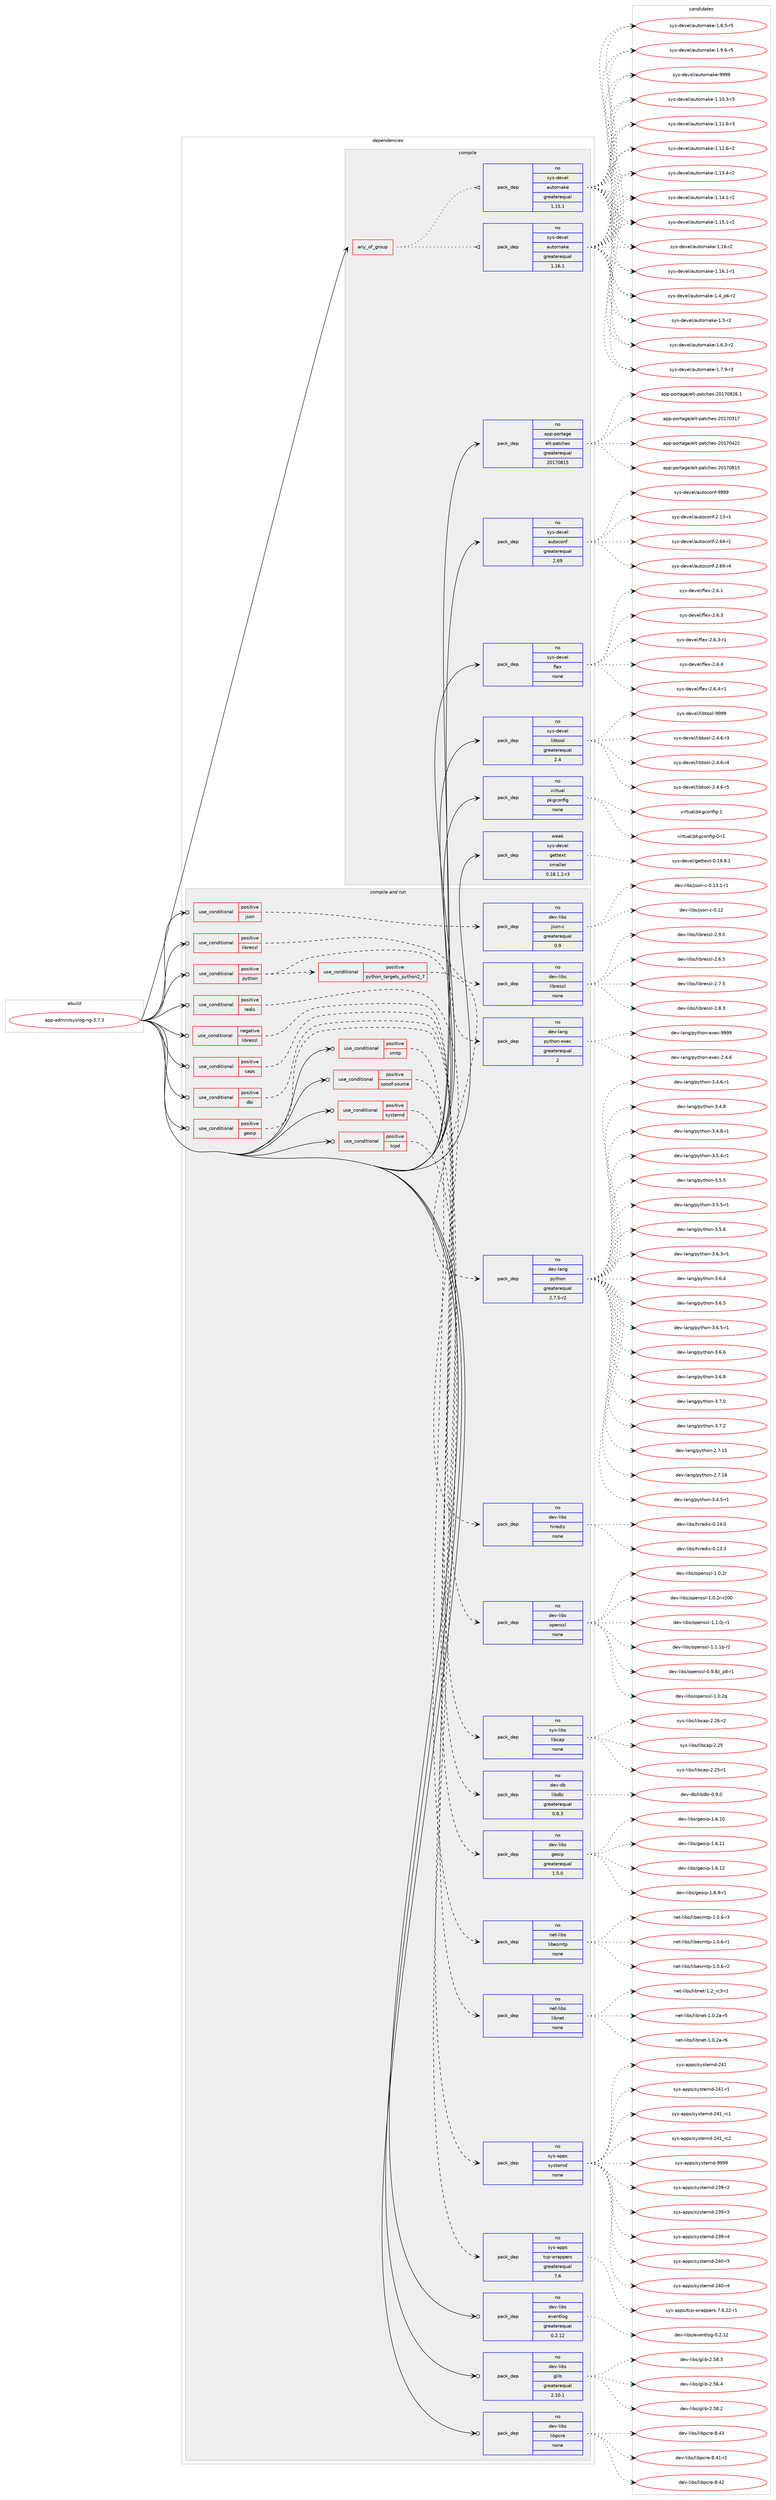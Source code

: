 digraph prolog {

# *************
# Graph options
# *************

newrank=true;
concentrate=true;
compound=true;
graph [rankdir=LR,fontname=Helvetica,fontsize=10,ranksep=1.5];#, ranksep=2.5, nodesep=0.2];
edge  [arrowhead=vee];
node  [fontname=Helvetica,fontsize=10];

# **********
# The ebuild
# **********

subgraph cluster_leftcol {
color=gray;
rank=same;
label=<<i>ebuild</i>>;
id [label="app-admin/syslog-ng-3.7.3", color=red, width=4, href="../app-admin/syslog-ng-3.7.3.svg"];
}

# ****************
# The dependencies
# ****************

subgraph cluster_midcol {
color=gray;
label=<<i>dependencies</i>>;
subgraph cluster_compile {
fillcolor="#eeeeee";
style=filled;
label=<<i>compile</i>>;
subgraph any19160 {
dependency1269834 [label=<<TABLE BORDER="0" CELLBORDER="1" CELLSPACING="0" CELLPADDING="4"><TR><TD CELLPADDING="10">any_of_group</TD></TR></TABLE>>, shape=none, color=red];subgraph pack904018 {
dependency1269835 [label=<<TABLE BORDER="0" CELLBORDER="1" CELLSPACING="0" CELLPADDING="4" WIDTH="220"><TR><TD ROWSPAN="6" CELLPADDING="30">pack_dep</TD></TR><TR><TD WIDTH="110">no</TD></TR><TR><TD>sys-devel</TD></TR><TR><TD>automake</TD></TR><TR><TD>greaterequal</TD></TR><TR><TD>1.16.1</TD></TR></TABLE>>, shape=none, color=blue];
}
dependency1269834:e -> dependency1269835:w [weight=20,style="dotted",arrowhead="oinv"];
subgraph pack904019 {
dependency1269836 [label=<<TABLE BORDER="0" CELLBORDER="1" CELLSPACING="0" CELLPADDING="4" WIDTH="220"><TR><TD ROWSPAN="6" CELLPADDING="30">pack_dep</TD></TR><TR><TD WIDTH="110">no</TD></TR><TR><TD>sys-devel</TD></TR><TR><TD>automake</TD></TR><TR><TD>greaterequal</TD></TR><TR><TD>1.15.1</TD></TR></TABLE>>, shape=none, color=blue];
}
dependency1269834:e -> dependency1269836:w [weight=20,style="dotted",arrowhead="oinv"];
}
id:e -> dependency1269834:w [weight=20,style="solid",arrowhead="vee"];
subgraph pack904020 {
dependency1269837 [label=<<TABLE BORDER="0" CELLBORDER="1" CELLSPACING="0" CELLPADDING="4" WIDTH="220"><TR><TD ROWSPAN="6" CELLPADDING="30">pack_dep</TD></TR><TR><TD WIDTH="110">no</TD></TR><TR><TD>app-portage</TD></TR><TR><TD>elt-patches</TD></TR><TR><TD>greaterequal</TD></TR><TR><TD>20170815</TD></TR></TABLE>>, shape=none, color=blue];
}
id:e -> dependency1269837:w [weight=20,style="solid",arrowhead="vee"];
subgraph pack904021 {
dependency1269838 [label=<<TABLE BORDER="0" CELLBORDER="1" CELLSPACING="0" CELLPADDING="4" WIDTH="220"><TR><TD ROWSPAN="6" CELLPADDING="30">pack_dep</TD></TR><TR><TD WIDTH="110">no</TD></TR><TR><TD>sys-devel</TD></TR><TR><TD>autoconf</TD></TR><TR><TD>greaterequal</TD></TR><TR><TD>2.69</TD></TR></TABLE>>, shape=none, color=blue];
}
id:e -> dependency1269838:w [weight=20,style="solid",arrowhead="vee"];
subgraph pack904022 {
dependency1269839 [label=<<TABLE BORDER="0" CELLBORDER="1" CELLSPACING="0" CELLPADDING="4" WIDTH="220"><TR><TD ROWSPAN="6" CELLPADDING="30">pack_dep</TD></TR><TR><TD WIDTH="110">no</TD></TR><TR><TD>sys-devel</TD></TR><TR><TD>flex</TD></TR><TR><TD>none</TD></TR><TR><TD></TD></TR></TABLE>>, shape=none, color=blue];
}
id:e -> dependency1269839:w [weight=20,style="solid",arrowhead="vee"];
subgraph pack904023 {
dependency1269840 [label=<<TABLE BORDER="0" CELLBORDER="1" CELLSPACING="0" CELLPADDING="4" WIDTH="220"><TR><TD ROWSPAN="6" CELLPADDING="30">pack_dep</TD></TR><TR><TD WIDTH="110">no</TD></TR><TR><TD>sys-devel</TD></TR><TR><TD>libtool</TD></TR><TR><TD>greaterequal</TD></TR><TR><TD>2.4</TD></TR></TABLE>>, shape=none, color=blue];
}
id:e -> dependency1269840:w [weight=20,style="solid",arrowhead="vee"];
subgraph pack904024 {
dependency1269841 [label=<<TABLE BORDER="0" CELLBORDER="1" CELLSPACING="0" CELLPADDING="4" WIDTH="220"><TR><TD ROWSPAN="6" CELLPADDING="30">pack_dep</TD></TR><TR><TD WIDTH="110">no</TD></TR><TR><TD>virtual</TD></TR><TR><TD>pkgconfig</TD></TR><TR><TD>none</TD></TR><TR><TD></TD></TR></TABLE>>, shape=none, color=blue];
}
id:e -> dependency1269841:w [weight=20,style="solid",arrowhead="vee"];
subgraph pack904025 {
dependency1269842 [label=<<TABLE BORDER="0" CELLBORDER="1" CELLSPACING="0" CELLPADDING="4" WIDTH="220"><TR><TD ROWSPAN="6" CELLPADDING="30">pack_dep</TD></TR><TR><TD WIDTH="110">weak</TD></TR><TR><TD>sys-devel</TD></TR><TR><TD>gettext</TD></TR><TR><TD>smaller</TD></TR><TR><TD>0.18.1.1-r3</TD></TR></TABLE>>, shape=none, color=blue];
}
id:e -> dependency1269842:w [weight=20,style="solid",arrowhead="vee"];
}
subgraph cluster_compileandrun {
fillcolor="#eeeeee";
style=filled;
label=<<i>compile and run</i>>;
subgraph cond346135 {
dependency1269843 [label=<<TABLE BORDER="0" CELLBORDER="1" CELLSPACING="0" CELLPADDING="4"><TR><TD ROWSPAN="3" CELLPADDING="10">use_conditional</TD></TR><TR><TD>negative</TD></TR><TR><TD>libressl</TD></TR></TABLE>>, shape=none, color=red];
subgraph pack904026 {
dependency1269844 [label=<<TABLE BORDER="0" CELLBORDER="1" CELLSPACING="0" CELLPADDING="4" WIDTH="220"><TR><TD ROWSPAN="6" CELLPADDING="30">pack_dep</TD></TR><TR><TD WIDTH="110">no</TD></TR><TR><TD>dev-libs</TD></TR><TR><TD>openssl</TD></TR><TR><TD>none</TD></TR><TR><TD></TD></TR></TABLE>>, shape=none, color=blue];
}
dependency1269843:e -> dependency1269844:w [weight=20,style="dashed",arrowhead="vee"];
}
id:e -> dependency1269843:w [weight=20,style="solid",arrowhead="odotvee"];
subgraph cond346136 {
dependency1269845 [label=<<TABLE BORDER="0" CELLBORDER="1" CELLSPACING="0" CELLPADDING="4"><TR><TD ROWSPAN="3" CELLPADDING="10">use_conditional</TD></TR><TR><TD>positive</TD></TR><TR><TD>caps</TD></TR></TABLE>>, shape=none, color=red];
subgraph pack904027 {
dependency1269846 [label=<<TABLE BORDER="0" CELLBORDER="1" CELLSPACING="0" CELLPADDING="4" WIDTH="220"><TR><TD ROWSPAN="6" CELLPADDING="30">pack_dep</TD></TR><TR><TD WIDTH="110">no</TD></TR><TR><TD>sys-libs</TD></TR><TR><TD>libcap</TD></TR><TR><TD>none</TD></TR><TR><TD></TD></TR></TABLE>>, shape=none, color=blue];
}
dependency1269845:e -> dependency1269846:w [weight=20,style="dashed",arrowhead="vee"];
}
id:e -> dependency1269845:w [weight=20,style="solid",arrowhead="odotvee"];
subgraph cond346137 {
dependency1269847 [label=<<TABLE BORDER="0" CELLBORDER="1" CELLSPACING="0" CELLPADDING="4"><TR><TD ROWSPAN="3" CELLPADDING="10">use_conditional</TD></TR><TR><TD>positive</TD></TR><TR><TD>dbi</TD></TR></TABLE>>, shape=none, color=red];
subgraph pack904028 {
dependency1269848 [label=<<TABLE BORDER="0" CELLBORDER="1" CELLSPACING="0" CELLPADDING="4" WIDTH="220"><TR><TD ROWSPAN="6" CELLPADDING="30">pack_dep</TD></TR><TR><TD WIDTH="110">no</TD></TR><TR><TD>dev-db</TD></TR><TR><TD>libdbi</TD></TR><TR><TD>greaterequal</TD></TR><TR><TD>0.8.3</TD></TR></TABLE>>, shape=none, color=blue];
}
dependency1269847:e -> dependency1269848:w [weight=20,style="dashed",arrowhead="vee"];
}
id:e -> dependency1269847:w [weight=20,style="solid",arrowhead="odotvee"];
subgraph cond346138 {
dependency1269849 [label=<<TABLE BORDER="0" CELLBORDER="1" CELLSPACING="0" CELLPADDING="4"><TR><TD ROWSPAN="3" CELLPADDING="10">use_conditional</TD></TR><TR><TD>positive</TD></TR><TR><TD>geoip</TD></TR></TABLE>>, shape=none, color=red];
subgraph pack904029 {
dependency1269850 [label=<<TABLE BORDER="0" CELLBORDER="1" CELLSPACING="0" CELLPADDING="4" WIDTH="220"><TR><TD ROWSPAN="6" CELLPADDING="30">pack_dep</TD></TR><TR><TD WIDTH="110">no</TD></TR><TR><TD>dev-libs</TD></TR><TR><TD>geoip</TD></TR><TR><TD>greaterequal</TD></TR><TR><TD>1.5.0</TD></TR></TABLE>>, shape=none, color=blue];
}
dependency1269849:e -> dependency1269850:w [weight=20,style="dashed",arrowhead="vee"];
}
id:e -> dependency1269849:w [weight=20,style="solid",arrowhead="odotvee"];
subgraph cond346139 {
dependency1269851 [label=<<TABLE BORDER="0" CELLBORDER="1" CELLSPACING="0" CELLPADDING="4"><TR><TD ROWSPAN="3" CELLPADDING="10">use_conditional</TD></TR><TR><TD>positive</TD></TR><TR><TD>json</TD></TR></TABLE>>, shape=none, color=red];
subgraph pack904030 {
dependency1269852 [label=<<TABLE BORDER="0" CELLBORDER="1" CELLSPACING="0" CELLPADDING="4" WIDTH="220"><TR><TD ROWSPAN="6" CELLPADDING="30">pack_dep</TD></TR><TR><TD WIDTH="110">no</TD></TR><TR><TD>dev-libs</TD></TR><TR><TD>json-c</TD></TR><TR><TD>greaterequal</TD></TR><TR><TD>0.9</TD></TR></TABLE>>, shape=none, color=blue];
}
dependency1269851:e -> dependency1269852:w [weight=20,style="dashed",arrowhead="vee"];
}
id:e -> dependency1269851:w [weight=20,style="solid",arrowhead="odotvee"];
subgraph cond346140 {
dependency1269853 [label=<<TABLE BORDER="0" CELLBORDER="1" CELLSPACING="0" CELLPADDING="4"><TR><TD ROWSPAN="3" CELLPADDING="10">use_conditional</TD></TR><TR><TD>positive</TD></TR><TR><TD>libressl</TD></TR></TABLE>>, shape=none, color=red];
subgraph pack904031 {
dependency1269854 [label=<<TABLE BORDER="0" CELLBORDER="1" CELLSPACING="0" CELLPADDING="4" WIDTH="220"><TR><TD ROWSPAN="6" CELLPADDING="30">pack_dep</TD></TR><TR><TD WIDTH="110">no</TD></TR><TR><TD>dev-libs</TD></TR><TR><TD>libressl</TD></TR><TR><TD>none</TD></TR><TR><TD></TD></TR></TABLE>>, shape=none, color=blue];
}
dependency1269853:e -> dependency1269854:w [weight=20,style="dashed",arrowhead="vee"];
}
id:e -> dependency1269853:w [weight=20,style="solid",arrowhead="odotvee"];
subgraph cond346141 {
dependency1269855 [label=<<TABLE BORDER="0" CELLBORDER="1" CELLSPACING="0" CELLPADDING="4"><TR><TD ROWSPAN="3" CELLPADDING="10">use_conditional</TD></TR><TR><TD>positive</TD></TR><TR><TD>python</TD></TR></TABLE>>, shape=none, color=red];
subgraph cond346142 {
dependency1269856 [label=<<TABLE BORDER="0" CELLBORDER="1" CELLSPACING="0" CELLPADDING="4"><TR><TD ROWSPAN="3" CELLPADDING="10">use_conditional</TD></TR><TR><TD>positive</TD></TR><TR><TD>python_targets_python2_7</TD></TR></TABLE>>, shape=none, color=red];
subgraph pack904032 {
dependency1269857 [label=<<TABLE BORDER="0" CELLBORDER="1" CELLSPACING="0" CELLPADDING="4" WIDTH="220"><TR><TD ROWSPAN="6" CELLPADDING="30">pack_dep</TD></TR><TR><TD WIDTH="110">no</TD></TR><TR><TD>dev-lang</TD></TR><TR><TD>python</TD></TR><TR><TD>greaterequal</TD></TR><TR><TD>2.7.5-r2</TD></TR></TABLE>>, shape=none, color=blue];
}
dependency1269856:e -> dependency1269857:w [weight=20,style="dashed",arrowhead="vee"];
}
dependency1269855:e -> dependency1269856:w [weight=20,style="dashed",arrowhead="vee"];
subgraph pack904033 {
dependency1269858 [label=<<TABLE BORDER="0" CELLBORDER="1" CELLSPACING="0" CELLPADDING="4" WIDTH="220"><TR><TD ROWSPAN="6" CELLPADDING="30">pack_dep</TD></TR><TR><TD WIDTH="110">no</TD></TR><TR><TD>dev-lang</TD></TR><TR><TD>python-exec</TD></TR><TR><TD>greaterequal</TD></TR><TR><TD>2</TD></TR></TABLE>>, shape=none, color=blue];
}
dependency1269855:e -> dependency1269858:w [weight=20,style="dashed",arrowhead="vee"];
}
id:e -> dependency1269855:w [weight=20,style="solid",arrowhead="odotvee"];
subgraph cond346143 {
dependency1269859 [label=<<TABLE BORDER="0" CELLBORDER="1" CELLSPACING="0" CELLPADDING="4"><TR><TD ROWSPAN="3" CELLPADDING="10">use_conditional</TD></TR><TR><TD>positive</TD></TR><TR><TD>redis</TD></TR></TABLE>>, shape=none, color=red];
subgraph pack904034 {
dependency1269860 [label=<<TABLE BORDER="0" CELLBORDER="1" CELLSPACING="0" CELLPADDING="4" WIDTH="220"><TR><TD ROWSPAN="6" CELLPADDING="30">pack_dep</TD></TR><TR><TD WIDTH="110">no</TD></TR><TR><TD>dev-libs</TD></TR><TR><TD>hiredis</TD></TR><TR><TD>none</TD></TR><TR><TD></TD></TR></TABLE>>, shape=none, color=blue];
}
dependency1269859:e -> dependency1269860:w [weight=20,style="dashed",arrowhead="vee"];
}
id:e -> dependency1269859:w [weight=20,style="solid",arrowhead="odotvee"];
subgraph cond346144 {
dependency1269861 [label=<<TABLE BORDER="0" CELLBORDER="1" CELLSPACING="0" CELLPADDING="4"><TR><TD ROWSPAN="3" CELLPADDING="10">use_conditional</TD></TR><TR><TD>positive</TD></TR><TR><TD>smtp</TD></TR></TABLE>>, shape=none, color=red];
subgraph pack904035 {
dependency1269862 [label=<<TABLE BORDER="0" CELLBORDER="1" CELLSPACING="0" CELLPADDING="4" WIDTH="220"><TR><TD ROWSPAN="6" CELLPADDING="30">pack_dep</TD></TR><TR><TD WIDTH="110">no</TD></TR><TR><TD>net-libs</TD></TR><TR><TD>libesmtp</TD></TR><TR><TD>none</TD></TR><TR><TD></TD></TR></TABLE>>, shape=none, color=blue];
}
dependency1269861:e -> dependency1269862:w [weight=20,style="dashed",arrowhead="vee"];
}
id:e -> dependency1269861:w [weight=20,style="solid",arrowhead="odotvee"];
subgraph cond346145 {
dependency1269863 [label=<<TABLE BORDER="0" CELLBORDER="1" CELLSPACING="0" CELLPADDING="4"><TR><TD ROWSPAN="3" CELLPADDING="10">use_conditional</TD></TR><TR><TD>positive</TD></TR><TR><TD>spoof-source</TD></TR></TABLE>>, shape=none, color=red];
subgraph pack904036 {
dependency1269864 [label=<<TABLE BORDER="0" CELLBORDER="1" CELLSPACING="0" CELLPADDING="4" WIDTH="220"><TR><TD ROWSPAN="6" CELLPADDING="30">pack_dep</TD></TR><TR><TD WIDTH="110">no</TD></TR><TR><TD>net-libs</TD></TR><TR><TD>libnet</TD></TR><TR><TD>none</TD></TR><TR><TD></TD></TR></TABLE>>, shape=none, color=blue];
}
dependency1269863:e -> dependency1269864:w [weight=20,style="dashed",arrowhead="vee"];
}
id:e -> dependency1269863:w [weight=20,style="solid",arrowhead="odotvee"];
subgraph cond346146 {
dependency1269865 [label=<<TABLE BORDER="0" CELLBORDER="1" CELLSPACING="0" CELLPADDING="4"><TR><TD ROWSPAN="3" CELLPADDING="10">use_conditional</TD></TR><TR><TD>positive</TD></TR><TR><TD>systemd</TD></TR></TABLE>>, shape=none, color=red];
subgraph pack904037 {
dependency1269866 [label=<<TABLE BORDER="0" CELLBORDER="1" CELLSPACING="0" CELLPADDING="4" WIDTH="220"><TR><TD ROWSPAN="6" CELLPADDING="30">pack_dep</TD></TR><TR><TD WIDTH="110">no</TD></TR><TR><TD>sys-apps</TD></TR><TR><TD>systemd</TD></TR><TR><TD>none</TD></TR><TR><TD></TD></TR></TABLE>>, shape=none, color=blue];
}
dependency1269865:e -> dependency1269866:w [weight=20,style="dashed",arrowhead="vee"];
}
id:e -> dependency1269865:w [weight=20,style="solid",arrowhead="odotvee"];
subgraph cond346147 {
dependency1269867 [label=<<TABLE BORDER="0" CELLBORDER="1" CELLSPACING="0" CELLPADDING="4"><TR><TD ROWSPAN="3" CELLPADDING="10">use_conditional</TD></TR><TR><TD>positive</TD></TR><TR><TD>tcpd</TD></TR></TABLE>>, shape=none, color=red];
subgraph pack904038 {
dependency1269868 [label=<<TABLE BORDER="0" CELLBORDER="1" CELLSPACING="0" CELLPADDING="4" WIDTH="220"><TR><TD ROWSPAN="6" CELLPADDING="30">pack_dep</TD></TR><TR><TD WIDTH="110">no</TD></TR><TR><TD>sys-apps</TD></TR><TR><TD>tcp-wrappers</TD></TR><TR><TD>greaterequal</TD></TR><TR><TD>7.6</TD></TR></TABLE>>, shape=none, color=blue];
}
dependency1269867:e -> dependency1269868:w [weight=20,style="dashed",arrowhead="vee"];
}
id:e -> dependency1269867:w [weight=20,style="solid",arrowhead="odotvee"];
subgraph pack904039 {
dependency1269869 [label=<<TABLE BORDER="0" CELLBORDER="1" CELLSPACING="0" CELLPADDING="4" WIDTH="220"><TR><TD ROWSPAN="6" CELLPADDING="30">pack_dep</TD></TR><TR><TD WIDTH="110">no</TD></TR><TR><TD>dev-libs</TD></TR><TR><TD>eventlog</TD></TR><TR><TD>greaterequal</TD></TR><TR><TD>0.2.12</TD></TR></TABLE>>, shape=none, color=blue];
}
id:e -> dependency1269869:w [weight=20,style="solid",arrowhead="odotvee"];
subgraph pack904040 {
dependency1269870 [label=<<TABLE BORDER="0" CELLBORDER="1" CELLSPACING="0" CELLPADDING="4" WIDTH="220"><TR><TD ROWSPAN="6" CELLPADDING="30">pack_dep</TD></TR><TR><TD WIDTH="110">no</TD></TR><TR><TD>dev-libs</TD></TR><TR><TD>glib</TD></TR><TR><TD>greaterequal</TD></TR><TR><TD>2.10.1</TD></TR></TABLE>>, shape=none, color=blue];
}
id:e -> dependency1269870:w [weight=20,style="solid",arrowhead="odotvee"];
subgraph pack904041 {
dependency1269871 [label=<<TABLE BORDER="0" CELLBORDER="1" CELLSPACING="0" CELLPADDING="4" WIDTH="220"><TR><TD ROWSPAN="6" CELLPADDING="30">pack_dep</TD></TR><TR><TD WIDTH="110">no</TD></TR><TR><TD>dev-libs</TD></TR><TR><TD>libpcre</TD></TR><TR><TD>none</TD></TR><TR><TD></TD></TR></TABLE>>, shape=none, color=blue];
}
id:e -> dependency1269871:w [weight=20,style="solid",arrowhead="odotvee"];
}
subgraph cluster_run {
fillcolor="#eeeeee";
style=filled;
label=<<i>run</i>>;
}
}

# **************
# The candidates
# **************

subgraph cluster_choices {
rank=same;
color=gray;
label=<<i>candidates</i>>;

subgraph choice904018 {
color=black;
nodesep=1;
choice11512111545100101118101108479711711611110997107101454946494846514511451 [label="sys-devel/automake-1.10.3-r3", color=red, width=4,href="../sys-devel/automake-1.10.3-r3.svg"];
choice11512111545100101118101108479711711611110997107101454946494946544511451 [label="sys-devel/automake-1.11.6-r3", color=red, width=4,href="../sys-devel/automake-1.11.6-r3.svg"];
choice11512111545100101118101108479711711611110997107101454946495046544511450 [label="sys-devel/automake-1.12.6-r2", color=red, width=4,href="../sys-devel/automake-1.12.6-r2.svg"];
choice11512111545100101118101108479711711611110997107101454946495146524511450 [label="sys-devel/automake-1.13.4-r2", color=red, width=4,href="../sys-devel/automake-1.13.4-r2.svg"];
choice11512111545100101118101108479711711611110997107101454946495246494511450 [label="sys-devel/automake-1.14.1-r2", color=red, width=4,href="../sys-devel/automake-1.14.1-r2.svg"];
choice11512111545100101118101108479711711611110997107101454946495346494511450 [label="sys-devel/automake-1.15.1-r2", color=red, width=4,href="../sys-devel/automake-1.15.1-r2.svg"];
choice1151211154510010111810110847971171161111099710710145494649544511450 [label="sys-devel/automake-1.16-r2", color=red, width=4,href="../sys-devel/automake-1.16-r2.svg"];
choice11512111545100101118101108479711711611110997107101454946495446494511449 [label="sys-devel/automake-1.16.1-r1", color=red, width=4,href="../sys-devel/automake-1.16.1-r1.svg"];
choice115121115451001011181011084797117116111109971071014549465295112544511450 [label="sys-devel/automake-1.4_p6-r2", color=red, width=4,href="../sys-devel/automake-1.4_p6-r2.svg"];
choice11512111545100101118101108479711711611110997107101454946534511450 [label="sys-devel/automake-1.5-r2", color=red, width=4,href="../sys-devel/automake-1.5-r2.svg"];
choice115121115451001011181011084797117116111109971071014549465446514511450 [label="sys-devel/automake-1.6.3-r2", color=red, width=4,href="../sys-devel/automake-1.6.3-r2.svg"];
choice115121115451001011181011084797117116111109971071014549465546574511451 [label="sys-devel/automake-1.7.9-r3", color=red, width=4,href="../sys-devel/automake-1.7.9-r3.svg"];
choice115121115451001011181011084797117116111109971071014549465646534511453 [label="sys-devel/automake-1.8.5-r5", color=red, width=4,href="../sys-devel/automake-1.8.5-r5.svg"];
choice115121115451001011181011084797117116111109971071014549465746544511453 [label="sys-devel/automake-1.9.6-r5", color=red, width=4,href="../sys-devel/automake-1.9.6-r5.svg"];
choice115121115451001011181011084797117116111109971071014557575757 [label="sys-devel/automake-9999", color=red, width=4,href="../sys-devel/automake-9999.svg"];
dependency1269835:e -> choice11512111545100101118101108479711711611110997107101454946494846514511451:w [style=dotted,weight="100"];
dependency1269835:e -> choice11512111545100101118101108479711711611110997107101454946494946544511451:w [style=dotted,weight="100"];
dependency1269835:e -> choice11512111545100101118101108479711711611110997107101454946495046544511450:w [style=dotted,weight="100"];
dependency1269835:e -> choice11512111545100101118101108479711711611110997107101454946495146524511450:w [style=dotted,weight="100"];
dependency1269835:e -> choice11512111545100101118101108479711711611110997107101454946495246494511450:w [style=dotted,weight="100"];
dependency1269835:e -> choice11512111545100101118101108479711711611110997107101454946495346494511450:w [style=dotted,weight="100"];
dependency1269835:e -> choice1151211154510010111810110847971171161111099710710145494649544511450:w [style=dotted,weight="100"];
dependency1269835:e -> choice11512111545100101118101108479711711611110997107101454946495446494511449:w [style=dotted,weight="100"];
dependency1269835:e -> choice115121115451001011181011084797117116111109971071014549465295112544511450:w [style=dotted,weight="100"];
dependency1269835:e -> choice11512111545100101118101108479711711611110997107101454946534511450:w [style=dotted,weight="100"];
dependency1269835:e -> choice115121115451001011181011084797117116111109971071014549465446514511450:w [style=dotted,weight="100"];
dependency1269835:e -> choice115121115451001011181011084797117116111109971071014549465546574511451:w [style=dotted,weight="100"];
dependency1269835:e -> choice115121115451001011181011084797117116111109971071014549465646534511453:w [style=dotted,weight="100"];
dependency1269835:e -> choice115121115451001011181011084797117116111109971071014549465746544511453:w [style=dotted,weight="100"];
dependency1269835:e -> choice115121115451001011181011084797117116111109971071014557575757:w [style=dotted,weight="100"];
}
subgraph choice904019 {
color=black;
nodesep=1;
choice11512111545100101118101108479711711611110997107101454946494846514511451 [label="sys-devel/automake-1.10.3-r3", color=red, width=4,href="../sys-devel/automake-1.10.3-r3.svg"];
choice11512111545100101118101108479711711611110997107101454946494946544511451 [label="sys-devel/automake-1.11.6-r3", color=red, width=4,href="../sys-devel/automake-1.11.6-r3.svg"];
choice11512111545100101118101108479711711611110997107101454946495046544511450 [label="sys-devel/automake-1.12.6-r2", color=red, width=4,href="../sys-devel/automake-1.12.6-r2.svg"];
choice11512111545100101118101108479711711611110997107101454946495146524511450 [label="sys-devel/automake-1.13.4-r2", color=red, width=4,href="../sys-devel/automake-1.13.4-r2.svg"];
choice11512111545100101118101108479711711611110997107101454946495246494511450 [label="sys-devel/automake-1.14.1-r2", color=red, width=4,href="../sys-devel/automake-1.14.1-r2.svg"];
choice11512111545100101118101108479711711611110997107101454946495346494511450 [label="sys-devel/automake-1.15.1-r2", color=red, width=4,href="../sys-devel/automake-1.15.1-r2.svg"];
choice1151211154510010111810110847971171161111099710710145494649544511450 [label="sys-devel/automake-1.16-r2", color=red, width=4,href="../sys-devel/automake-1.16-r2.svg"];
choice11512111545100101118101108479711711611110997107101454946495446494511449 [label="sys-devel/automake-1.16.1-r1", color=red, width=4,href="../sys-devel/automake-1.16.1-r1.svg"];
choice115121115451001011181011084797117116111109971071014549465295112544511450 [label="sys-devel/automake-1.4_p6-r2", color=red, width=4,href="../sys-devel/automake-1.4_p6-r2.svg"];
choice11512111545100101118101108479711711611110997107101454946534511450 [label="sys-devel/automake-1.5-r2", color=red, width=4,href="../sys-devel/automake-1.5-r2.svg"];
choice115121115451001011181011084797117116111109971071014549465446514511450 [label="sys-devel/automake-1.6.3-r2", color=red, width=4,href="../sys-devel/automake-1.6.3-r2.svg"];
choice115121115451001011181011084797117116111109971071014549465546574511451 [label="sys-devel/automake-1.7.9-r3", color=red, width=4,href="../sys-devel/automake-1.7.9-r3.svg"];
choice115121115451001011181011084797117116111109971071014549465646534511453 [label="sys-devel/automake-1.8.5-r5", color=red, width=4,href="../sys-devel/automake-1.8.5-r5.svg"];
choice115121115451001011181011084797117116111109971071014549465746544511453 [label="sys-devel/automake-1.9.6-r5", color=red, width=4,href="../sys-devel/automake-1.9.6-r5.svg"];
choice115121115451001011181011084797117116111109971071014557575757 [label="sys-devel/automake-9999", color=red, width=4,href="../sys-devel/automake-9999.svg"];
dependency1269836:e -> choice11512111545100101118101108479711711611110997107101454946494846514511451:w [style=dotted,weight="100"];
dependency1269836:e -> choice11512111545100101118101108479711711611110997107101454946494946544511451:w [style=dotted,weight="100"];
dependency1269836:e -> choice11512111545100101118101108479711711611110997107101454946495046544511450:w [style=dotted,weight="100"];
dependency1269836:e -> choice11512111545100101118101108479711711611110997107101454946495146524511450:w [style=dotted,weight="100"];
dependency1269836:e -> choice11512111545100101118101108479711711611110997107101454946495246494511450:w [style=dotted,weight="100"];
dependency1269836:e -> choice11512111545100101118101108479711711611110997107101454946495346494511450:w [style=dotted,weight="100"];
dependency1269836:e -> choice1151211154510010111810110847971171161111099710710145494649544511450:w [style=dotted,weight="100"];
dependency1269836:e -> choice11512111545100101118101108479711711611110997107101454946495446494511449:w [style=dotted,weight="100"];
dependency1269836:e -> choice115121115451001011181011084797117116111109971071014549465295112544511450:w [style=dotted,weight="100"];
dependency1269836:e -> choice11512111545100101118101108479711711611110997107101454946534511450:w [style=dotted,weight="100"];
dependency1269836:e -> choice115121115451001011181011084797117116111109971071014549465446514511450:w [style=dotted,weight="100"];
dependency1269836:e -> choice115121115451001011181011084797117116111109971071014549465546574511451:w [style=dotted,weight="100"];
dependency1269836:e -> choice115121115451001011181011084797117116111109971071014549465646534511453:w [style=dotted,weight="100"];
dependency1269836:e -> choice115121115451001011181011084797117116111109971071014549465746544511453:w [style=dotted,weight="100"];
dependency1269836:e -> choice115121115451001011181011084797117116111109971071014557575757:w [style=dotted,weight="100"];
}
subgraph choice904020 {
color=black;
nodesep=1;
choice97112112451121111141169710310147101108116451129711699104101115455048495548514955 [label="app-portage/elt-patches-20170317", color=red, width=4,href="../app-portage/elt-patches-20170317.svg"];
choice97112112451121111141169710310147101108116451129711699104101115455048495548525050 [label="app-portage/elt-patches-20170422", color=red, width=4,href="../app-portage/elt-patches-20170422.svg"];
choice97112112451121111141169710310147101108116451129711699104101115455048495548564953 [label="app-portage/elt-patches-20170815", color=red, width=4,href="../app-portage/elt-patches-20170815.svg"];
choice971121124511211111411697103101471011081164511297116991041011154550484955485650544649 [label="app-portage/elt-patches-20170826.1", color=red, width=4,href="../app-portage/elt-patches-20170826.1.svg"];
dependency1269837:e -> choice97112112451121111141169710310147101108116451129711699104101115455048495548514955:w [style=dotted,weight="100"];
dependency1269837:e -> choice97112112451121111141169710310147101108116451129711699104101115455048495548525050:w [style=dotted,weight="100"];
dependency1269837:e -> choice97112112451121111141169710310147101108116451129711699104101115455048495548564953:w [style=dotted,weight="100"];
dependency1269837:e -> choice971121124511211111411697103101471011081164511297116991041011154550484955485650544649:w [style=dotted,weight="100"];
}
subgraph choice904021 {
color=black;
nodesep=1;
choice1151211154510010111810110847971171161119911111010245504649514511449 [label="sys-devel/autoconf-2.13-r1", color=red, width=4,href="../sys-devel/autoconf-2.13-r1.svg"];
choice1151211154510010111810110847971171161119911111010245504654524511449 [label="sys-devel/autoconf-2.64-r1", color=red, width=4,href="../sys-devel/autoconf-2.64-r1.svg"];
choice1151211154510010111810110847971171161119911111010245504654574511452 [label="sys-devel/autoconf-2.69-r4", color=red, width=4,href="../sys-devel/autoconf-2.69-r4.svg"];
choice115121115451001011181011084797117116111991111101024557575757 [label="sys-devel/autoconf-9999", color=red, width=4,href="../sys-devel/autoconf-9999.svg"];
dependency1269838:e -> choice1151211154510010111810110847971171161119911111010245504649514511449:w [style=dotted,weight="100"];
dependency1269838:e -> choice1151211154510010111810110847971171161119911111010245504654524511449:w [style=dotted,weight="100"];
dependency1269838:e -> choice1151211154510010111810110847971171161119911111010245504654574511452:w [style=dotted,weight="100"];
dependency1269838:e -> choice115121115451001011181011084797117116111991111101024557575757:w [style=dotted,weight="100"];
}
subgraph choice904022 {
color=black;
nodesep=1;
choice1151211154510010111810110847102108101120455046544649 [label="sys-devel/flex-2.6.1", color=red, width=4,href="../sys-devel/flex-2.6.1.svg"];
choice1151211154510010111810110847102108101120455046544651 [label="sys-devel/flex-2.6.3", color=red, width=4,href="../sys-devel/flex-2.6.3.svg"];
choice11512111545100101118101108471021081011204550465446514511449 [label="sys-devel/flex-2.6.3-r1", color=red, width=4,href="../sys-devel/flex-2.6.3-r1.svg"];
choice1151211154510010111810110847102108101120455046544652 [label="sys-devel/flex-2.6.4", color=red, width=4,href="../sys-devel/flex-2.6.4.svg"];
choice11512111545100101118101108471021081011204550465446524511449 [label="sys-devel/flex-2.6.4-r1", color=red, width=4,href="../sys-devel/flex-2.6.4-r1.svg"];
dependency1269839:e -> choice1151211154510010111810110847102108101120455046544649:w [style=dotted,weight="100"];
dependency1269839:e -> choice1151211154510010111810110847102108101120455046544651:w [style=dotted,weight="100"];
dependency1269839:e -> choice11512111545100101118101108471021081011204550465446514511449:w [style=dotted,weight="100"];
dependency1269839:e -> choice1151211154510010111810110847102108101120455046544652:w [style=dotted,weight="100"];
dependency1269839:e -> choice11512111545100101118101108471021081011204550465446524511449:w [style=dotted,weight="100"];
}
subgraph choice904023 {
color=black;
nodesep=1;
choice1151211154510010111810110847108105981161111111084550465246544511451 [label="sys-devel/libtool-2.4.6-r3", color=red, width=4,href="../sys-devel/libtool-2.4.6-r3.svg"];
choice1151211154510010111810110847108105981161111111084550465246544511452 [label="sys-devel/libtool-2.4.6-r4", color=red, width=4,href="../sys-devel/libtool-2.4.6-r4.svg"];
choice1151211154510010111810110847108105981161111111084550465246544511453 [label="sys-devel/libtool-2.4.6-r5", color=red, width=4,href="../sys-devel/libtool-2.4.6-r5.svg"];
choice1151211154510010111810110847108105981161111111084557575757 [label="sys-devel/libtool-9999", color=red, width=4,href="../sys-devel/libtool-9999.svg"];
dependency1269840:e -> choice1151211154510010111810110847108105981161111111084550465246544511451:w [style=dotted,weight="100"];
dependency1269840:e -> choice1151211154510010111810110847108105981161111111084550465246544511452:w [style=dotted,weight="100"];
dependency1269840:e -> choice1151211154510010111810110847108105981161111111084550465246544511453:w [style=dotted,weight="100"];
dependency1269840:e -> choice1151211154510010111810110847108105981161111111084557575757:w [style=dotted,weight="100"];
}
subgraph choice904024 {
color=black;
nodesep=1;
choice11810511411611797108471121071039911111010210510345484511449 [label="virtual/pkgconfig-0-r1", color=red, width=4,href="../virtual/pkgconfig-0-r1.svg"];
choice1181051141161179710847112107103991111101021051034549 [label="virtual/pkgconfig-1", color=red, width=4,href="../virtual/pkgconfig-1.svg"];
dependency1269841:e -> choice11810511411611797108471121071039911111010210510345484511449:w [style=dotted,weight="100"];
dependency1269841:e -> choice1181051141161179710847112107103991111101021051034549:w [style=dotted,weight="100"];
}
subgraph choice904025 {
color=black;
nodesep=1;
choice1151211154510010111810110847103101116116101120116454846495746564649 [label="sys-devel/gettext-0.19.8.1", color=red, width=4,href="../sys-devel/gettext-0.19.8.1.svg"];
dependency1269842:e -> choice1151211154510010111810110847103101116116101120116454846495746564649:w [style=dotted,weight="100"];
}
subgraph choice904026 {
color=black;
nodesep=1;
choice10010111845108105981154711111210111011511510845484657465612295112564511449 [label="dev-libs/openssl-0.9.8z_p8-r1", color=red, width=4,href="../dev-libs/openssl-0.9.8z_p8-r1.svg"];
choice100101118451081059811547111112101110115115108454946484650113 [label="dev-libs/openssl-1.0.2q", color=red, width=4,href="../dev-libs/openssl-1.0.2q.svg"];
choice100101118451081059811547111112101110115115108454946484650114 [label="dev-libs/openssl-1.0.2r", color=red, width=4,href="../dev-libs/openssl-1.0.2r.svg"];
choice10010111845108105981154711111210111011511510845494648465011445114504848 [label="dev-libs/openssl-1.0.2r-r200", color=red, width=4,href="../dev-libs/openssl-1.0.2r-r200.svg"];
choice1001011184510810598115471111121011101151151084549464946481064511449 [label="dev-libs/openssl-1.1.0j-r1", color=red, width=4,href="../dev-libs/openssl-1.1.0j-r1.svg"];
choice100101118451081059811547111112101110115115108454946494649984511450 [label="dev-libs/openssl-1.1.1b-r2", color=red, width=4,href="../dev-libs/openssl-1.1.1b-r2.svg"];
dependency1269844:e -> choice10010111845108105981154711111210111011511510845484657465612295112564511449:w [style=dotted,weight="100"];
dependency1269844:e -> choice100101118451081059811547111112101110115115108454946484650113:w [style=dotted,weight="100"];
dependency1269844:e -> choice100101118451081059811547111112101110115115108454946484650114:w [style=dotted,weight="100"];
dependency1269844:e -> choice10010111845108105981154711111210111011511510845494648465011445114504848:w [style=dotted,weight="100"];
dependency1269844:e -> choice1001011184510810598115471111121011101151151084549464946481064511449:w [style=dotted,weight="100"];
dependency1269844:e -> choice100101118451081059811547111112101110115115108454946494649984511450:w [style=dotted,weight="100"];
}
subgraph choice904027 {
color=black;
nodesep=1;
choice1151211154510810598115471081059899971124550465053 [label="sys-libs/libcap-2.25", color=red, width=4,href="../sys-libs/libcap-2.25.svg"];
choice11512111545108105981154710810598999711245504650534511449 [label="sys-libs/libcap-2.25-r1", color=red, width=4,href="../sys-libs/libcap-2.25-r1.svg"];
choice11512111545108105981154710810598999711245504650544511450 [label="sys-libs/libcap-2.26-r2", color=red, width=4,href="../sys-libs/libcap-2.26-r2.svg"];
dependency1269846:e -> choice1151211154510810598115471081059899971124550465053:w [style=dotted,weight="100"];
dependency1269846:e -> choice11512111545108105981154710810598999711245504650534511449:w [style=dotted,weight="100"];
dependency1269846:e -> choice11512111545108105981154710810598999711245504650544511450:w [style=dotted,weight="100"];
}
subgraph choice904028 {
color=black;
nodesep=1;
choice1001011184510098471081059810098105454846574648 [label="dev-db/libdbi-0.9.0", color=red, width=4,href="../dev-db/libdbi-0.9.0.svg"];
dependency1269848:e -> choice1001011184510098471081059810098105454846574648:w [style=dotted,weight="100"];
}
subgraph choice904029 {
color=black;
nodesep=1;
choice10010111845108105981154710310111110511245494654464948 [label="dev-libs/geoip-1.6.10", color=red, width=4,href="../dev-libs/geoip-1.6.10.svg"];
choice10010111845108105981154710310111110511245494654464949 [label="dev-libs/geoip-1.6.11", color=red, width=4,href="../dev-libs/geoip-1.6.11.svg"];
choice10010111845108105981154710310111110511245494654464950 [label="dev-libs/geoip-1.6.12", color=red, width=4,href="../dev-libs/geoip-1.6.12.svg"];
choice1001011184510810598115471031011111051124549465446574511449 [label="dev-libs/geoip-1.6.9-r1", color=red, width=4,href="../dev-libs/geoip-1.6.9-r1.svg"];
dependency1269850:e -> choice10010111845108105981154710310111110511245494654464948:w [style=dotted,weight="100"];
dependency1269850:e -> choice10010111845108105981154710310111110511245494654464949:w [style=dotted,weight="100"];
dependency1269850:e -> choice10010111845108105981154710310111110511245494654464950:w [style=dotted,weight="100"];
dependency1269850:e -> choice1001011184510810598115471031011111051124549465446574511449:w [style=dotted,weight="100"];
}
subgraph choice904030 {
color=black;
nodesep=1;
choice10010111845108105981154710611511111045994548464950 [label="dev-libs/json-c-0.12", color=red, width=4,href="../dev-libs/json-c-0.12.svg"];
choice1001011184510810598115471061151111104599454846495146494511449 [label="dev-libs/json-c-0.13.1-r1", color=red, width=4,href="../dev-libs/json-c-0.13.1-r1.svg"];
dependency1269852:e -> choice10010111845108105981154710611511111045994548464950:w [style=dotted,weight="100"];
dependency1269852:e -> choice1001011184510810598115471061151111104599454846495146494511449:w [style=dotted,weight="100"];
}
subgraph choice904031 {
color=black;
nodesep=1;
choice10010111845108105981154710810598114101115115108455046544653 [label="dev-libs/libressl-2.6.5", color=red, width=4,href="../dev-libs/libressl-2.6.5.svg"];
choice10010111845108105981154710810598114101115115108455046554653 [label="dev-libs/libressl-2.7.5", color=red, width=4,href="../dev-libs/libressl-2.7.5.svg"];
choice10010111845108105981154710810598114101115115108455046564651 [label="dev-libs/libressl-2.8.3", color=red, width=4,href="../dev-libs/libressl-2.8.3.svg"];
choice10010111845108105981154710810598114101115115108455046574648 [label="dev-libs/libressl-2.9.0", color=red, width=4,href="../dev-libs/libressl-2.9.0.svg"];
dependency1269854:e -> choice10010111845108105981154710810598114101115115108455046544653:w [style=dotted,weight="100"];
dependency1269854:e -> choice10010111845108105981154710810598114101115115108455046554653:w [style=dotted,weight="100"];
dependency1269854:e -> choice10010111845108105981154710810598114101115115108455046564651:w [style=dotted,weight="100"];
dependency1269854:e -> choice10010111845108105981154710810598114101115115108455046574648:w [style=dotted,weight="100"];
}
subgraph choice904032 {
color=black;
nodesep=1;
choice10010111845108971101034711212111610411111045504655464953 [label="dev-lang/python-2.7.15", color=red, width=4,href="../dev-lang/python-2.7.15.svg"];
choice10010111845108971101034711212111610411111045504655464954 [label="dev-lang/python-2.7.16", color=red, width=4,href="../dev-lang/python-2.7.16.svg"];
choice1001011184510897110103471121211161041111104551465246534511449 [label="dev-lang/python-3.4.5-r1", color=red, width=4,href="../dev-lang/python-3.4.5-r1.svg"];
choice1001011184510897110103471121211161041111104551465246544511449 [label="dev-lang/python-3.4.6-r1", color=red, width=4,href="../dev-lang/python-3.4.6-r1.svg"];
choice100101118451089711010347112121116104111110455146524656 [label="dev-lang/python-3.4.8", color=red, width=4,href="../dev-lang/python-3.4.8.svg"];
choice1001011184510897110103471121211161041111104551465246564511449 [label="dev-lang/python-3.4.8-r1", color=red, width=4,href="../dev-lang/python-3.4.8-r1.svg"];
choice1001011184510897110103471121211161041111104551465346524511449 [label="dev-lang/python-3.5.4-r1", color=red, width=4,href="../dev-lang/python-3.5.4-r1.svg"];
choice100101118451089711010347112121116104111110455146534653 [label="dev-lang/python-3.5.5", color=red, width=4,href="../dev-lang/python-3.5.5.svg"];
choice1001011184510897110103471121211161041111104551465346534511449 [label="dev-lang/python-3.5.5-r1", color=red, width=4,href="../dev-lang/python-3.5.5-r1.svg"];
choice100101118451089711010347112121116104111110455146534654 [label="dev-lang/python-3.5.6", color=red, width=4,href="../dev-lang/python-3.5.6.svg"];
choice1001011184510897110103471121211161041111104551465446514511449 [label="dev-lang/python-3.6.3-r1", color=red, width=4,href="../dev-lang/python-3.6.3-r1.svg"];
choice100101118451089711010347112121116104111110455146544652 [label="dev-lang/python-3.6.4", color=red, width=4,href="../dev-lang/python-3.6.4.svg"];
choice100101118451089711010347112121116104111110455146544653 [label="dev-lang/python-3.6.5", color=red, width=4,href="../dev-lang/python-3.6.5.svg"];
choice1001011184510897110103471121211161041111104551465446534511449 [label="dev-lang/python-3.6.5-r1", color=red, width=4,href="../dev-lang/python-3.6.5-r1.svg"];
choice100101118451089711010347112121116104111110455146544654 [label="dev-lang/python-3.6.6", color=red, width=4,href="../dev-lang/python-3.6.6.svg"];
choice100101118451089711010347112121116104111110455146544656 [label="dev-lang/python-3.6.8", color=red, width=4,href="../dev-lang/python-3.6.8.svg"];
choice100101118451089711010347112121116104111110455146554648 [label="dev-lang/python-3.7.0", color=red, width=4,href="../dev-lang/python-3.7.0.svg"];
choice100101118451089711010347112121116104111110455146554650 [label="dev-lang/python-3.7.2", color=red, width=4,href="../dev-lang/python-3.7.2.svg"];
dependency1269857:e -> choice10010111845108971101034711212111610411111045504655464953:w [style=dotted,weight="100"];
dependency1269857:e -> choice10010111845108971101034711212111610411111045504655464954:w [style=dotted,weight="100"];
dependency1269857:e -> choice1001011184510897110103471121211161041111104551465246534511449:w [style=dotted,weight="100"];
dependency1269857:e -> choice1001011184510897110103471121211161041111104551465246544511449:w [style=dotted,weight="100"];
dependency1269857:e -> choice100101118451089711010347112121116104111110455146524656:w [style=dotted,weight="100"];
dependency1269857:e -> choice1001011184510897110103471121211161041111104551465246564511449:w [style=dotted,weight="100"];
dependency1269857:e -> choice1001011184510897110103471121211161041111104551465346524511449:w [style=dotted,weight="100"];
dependency1269857:e -> choice100101118451089711010347112121116104111110455146534653:w [style=dotted,weight="100"];
dependency1269857:e -> choice1001011184510897110103471121211161041111104551465346534511449:w [style=dotted,weight="100"];
dependency1269857:e -> choice100101118451089711010347112121116104111110455146534654:w [style=dotted,weight="100"];
dependency1269857:e -> choice1001011184510897110103471121211161041111104551465446514511449:w [style=dotted,weight="100"];
dependency1269857:e -> choice100101118451089711010347112121116104111110455146544652:w [style=dotted,weight="100"];
dependency1269857:e -> choice100101118451089711010347112121116104111110455146544653:w [style=dotted,weight="100"];
dependency1269857:e -> choice1001011184510897110103471121211161041111104551465446534511449:w [style=dotted,weight="100"];
dependency1269857:e -> choice100101118451089711010347112121116104111110455146544654:w [style=dotted,weight="100"];
dependency1269857:e -> choice100101118451089711010347112121116104111110455146544656:w [style=dotted,weight="100"];
dependency1269857:e -> choice100101118451089711010347112121116104111110455146554648:w [style=dotted,weight="100"];
dependency1269857:e -> choice100101118451089711010347112121116104111110455146554650:w [style=dotted,weight="100"];
}
subgraph choice904033 {
color=black;
nodesep=1;
choice1001011184510897110103471121211161041111104510112010199455046524654 [label="dev-lang/python-exec-2.4.6", color=red, width=4,href="../dev-lang/python-exec-2.4.6.svg"];
choice10010111845108971101034711212111610411111045101120101994557575757 [label="dev-lang/python-exec-9999", color=red, width=4,href="../dev-lang/python-exec-9999.svg"];
dependency1269858:e -> choice1001011184510897110103471121211161041111104510112010199455046524654:w [style=dotted,weight="100"];
dependency1269858:e -> choice10010111845108971101034711212111610411111045101120101994557575757:w [style=dotted,weight="100"];
}
subgraph choice904034 {
color=black;
nodesep=1;
choice10010111845108105981154710410511410110010511545484649514651 [label="dev-libs/hiredis-0.13.3", color=red, width=4,href="../dev-libs/hiredis-0.13.3.svg"];
choice10010111845108105981154710410511410110010511545484649524648 [label="dev-libs/hiredis-0.14.0", color=red, width=4,href="../dev-libs/hiredis-0.14.0.svg"];
dependency1269860:e -> choice10010111845108105981154710410511410110010511545484649514651:w [style=dotted,weight="100"];
dependency1269860:e -> choice10010111845108105981154710410511410110010511545484649524648:w [style=dotted,weight="100"];
}
subgraph choice904035 {
color=black;
nodesep=1;
choice110101116451081059811547108105981011151091161124549464846544511449 [label="net-libs/libesmtp-1.0.6-r1", color=red, width=4,href="../net-libs/libesmtp-1.0.6-r1.svg"];
choice110101116451081059811547108105981011151091161124549464846544511450 [label="net-libs/libesmtp-1.0.6-r2", color=red, width=4,href="../net-libs/libesmtp-1.0.6-r2.svg"];
choice110101116451081059811547108105981011151091161124549464846544511451 [label="net-libs/libesmtp-1.0.6-r3", color=red, width=4,href="../net-libs/libesmtp-1.0.6-r3.svg"];
dependency1269862:e -> choice110101116451081059811547108105981011151091161124549464846544511449:w [style=dotted,weight="100"];
dependency1269862:e -> choice110101116451081059811547108105981011151091161124549464846544511450:w [style=dotted,weight="100"];
dependency1269862:e -> choice110101116451081059811547108105981011151091161124549464846544511451:w [style=dotted,weight="100"];
}
subgraph choice904036 {
color=black;
nodesep=1;
choice11010111645108105981154710810598110101116454946484650974511453 [label="net-libs/libnet-1.0.2a-r5", color=red, width=4,href="../net-libs/libnet-1.0.2a-r5.svg"];
choice11010111645108105981154710810598110101116454946484650974511454 [label="net-libs/libnet-1.0.2a-r6", color=red, width=4,href="../net-libs/libnet-1.0.2a-r6.svg"];
choice11010111645108105981154710810598110101116454946509511499514511449 [label="net-libs/libnet-1.2_rc3-r1", color=red, width=4,href="../net-libs/libnet-1.2_rc3-r1.svg"];
dependency1269864:e -> choice11010111645108105981154710810598110101116454946484650974511453:w [style=dotted,weight="100"];
dependency1269864:e -> choice11010111645108105981154710810598110101116454946484650974511454:w [style=dotted,weight="100"];
dependency1269864:e -> choice11010111645108105981154710810598110101116454946509511499514511449:w [style=dotted,weight="100"];
}
subgraph choice904037 {
color=black;
nodesep=1;
choice115121115459711211211547115121115116101109100455051574511450 [label="sys-apps/systemd-239-r2", color=red, width=4,href="../sys-apps/systemd-239-r2.svg"];
choice115121115459711211211547115121115116101109100455051574511451 [label="sys-apps/systemd-239-r3", color=red, width=4,href="../sys-apps/systemd-239-r3.svg"];
choice115121115459711211211547115121115116101109100455051574511452 [label="sys-apps/systemd-239-r4", color=red, width=4,href="../sys-apps/systemd-239-r4.svg"];
choice115121115459711211211547115121115116101109100455052484511451 [label="sys-apps/systemd-240-r3", color=red, width=4,href="../sys-apps/systemd-240-r3.svg"];
choice115121115459711211211547115121115116101109100455052484511452 [label="sys-apps/systemd-240-r4", color=red, width=4,href="../sys-apps/systemd-240-r4.svg"];
choice11512111545971121121154711512111511610110910045505249 [label="sys-apps/systemd-241", color=red, width=4,href="../sys-apps/systemd-241.svg"];
choice115121115459711211211547115121115116101109100455052494511449 [label="sys-apps/systemd-241-r1", color=red, width=4,href="../sys-apps/systemd-241-r1.svg"];
choice11512111545971121121154711512111511610110910045505249951149949 [label="sys-apps/systemd-241_rc1", color=red, width=4,href="../sys-apps/systemd-241_rc1.svg"];
choice11512111545971121121154711512111511610110910045505249951149950 [label="sys-apps/systemd-241_rc2", color=red, width=4,href="../sys-apps/systemd-241_rc2.svg"];
choice1151211154597112112115471151211151161011091004557575757 [label="sys-apps/systemd-9999", color=red, width=4,href="../sys-apps/systemd-9999.svg"];
dependency1269866:e -> choice115121115459711211211547115121115116101109100455051574511450:w [style=dotted,weight="100"];
dependency1269866:e -> choice115121115459711211211547115121115116101109100455051574511451:w [style=dotted,weight="100"];
dependency1269866:e -> choice115121115459711211211547115121115116101109100455051574511452:w [style=dotted,weight="100"];
dependency1269866:e -> choice115121115459711211211547115121115116101109100455052484511451:w [style=dotted,weight="100"];
dependency1269866:e -> choice115121115459711211211547115121115116101109100455052484511452:w [style=dotted,weight="100"];
dependency1269866:e -> choice11512111545971121121154711512111511610110910045505249:w [style=dotted,weight="100"];
dependency1269866:e -> choice115121115459711211211547115121115116101109100455052494511449:w [style=dotted,weight="100"];
dependency1269866:e -> choice11512111545971121121154711512111511610110910045505249951149949:w [style=dotted,weight="100"];
dependency1269866:e -> choice11512111545971121121154711512111511610110910045505249951149950:w [style=dotted,weight="100"];
dependency1269866:e -> choice1151211154597112112115471151211151161011091004557575757:w [style=dotted,weight="100"];
}
subgraph choice904038 {
color=black;
nodesep=1;
choice115121115459711211211547116991124511911497112112101114115455546544650504511449 [label="sys-apps/tcp-wrappers-7.6.22-r1", color=red, width=4,href="../sys-apps/tcp-wrappers-7.6.22-r1.svg"];
dependency1269868:e -> choice115121115459711211211547116991124511911497112112101114115455546544650504511449:w [style=dotted,weight="100"];
}
subgraph choice904039 {
color=black;
nodesep=1;
choice10010111845108105981154710111810111011610811110345484650464950 [label="dev-libs/eventlog-0.2.12", color=red, width=4,href="../dev-libs/eventlog-0.2.12.svg"];
dependency1269869:e -> choice10010111845108105981154710111810111011610811110345484650464950:w [style=dotted,weight="100"];
}
subgraph choice904040 {
color=black;
nodesep=1;
choice1001011184510810598115471031081059845504653544652 [label="dev-libs/glib-2.56.4", color=red, width=4,href="../dev-libs/glib-2.56.4.svg"];
choice1001011184510810598115471031081059845504653564650 [label="dev-libs/glib-2.58.2", color=red, width=4,href="../dev-libs/glib-2.58.2.svg"];
choice1001011184510810598115471031081059845504653564651 [label="dev-libs/glib-2.58.3", color=red, width=4,href="../dev-libs/glib-2.58.3.svg"];
dependency1269870:e -> choice1001011184510810598115471031081059845504653544652:w [style=dotted,weight="100"];
dependency1269870:e -> choice1001011184510810598115471031081059845504653564650:w [style=dotted,weight="100"];
dependency1269870:e -> choice1001011184510810598115471031081059845504653564651:w [style=dotted,weight="100"];
}
subgraph choice904041 {
color=black;
nodesep=1;
choice100101118451081059811547108105981129911410145564652494511449 [label="dev-libs/libpcre-8.41-r1", color=red, width=4,href="../dev-libs/libpcre-8.41-r1.svg"];
choice10010111845108105981154710810598112991141014556465250 [label="dev-libs/libpcre-8.42", color=red, width=4,href="../dev-libs/libpcre-8.42.svg"];
choice10010111845108105981154710810598112991141014556465251 [label="dev-libs/libpcre-8.43", color=red, width=4,href="../dev-libs/libpcre-8.43.svg"];
dependency1269871:e -> choice100101118451081059811547108105981129911410145564652494511449:w [style=dotted,weight="100"];
dependency1269871:e -> choice10010111845108105981154710810598112991141014556465250:w [style=dotted,weight="100"];
dependency1269871:e -> choice10010111845108105981154710810598112991141014556465251:w [style=dotted,weight="100"];
}
}

}

